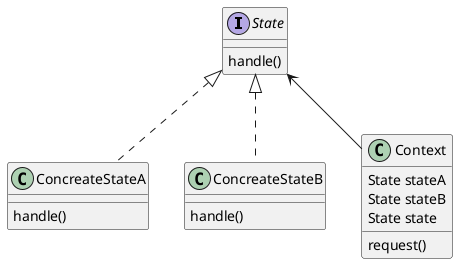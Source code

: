 @startuml

interface State{
    handle()
}

class ConcreateStateA{
    handle()
}

class ConcreateStateB{
    handle()
}

State <|.. ConcreateStateA
State <|.. ConcreateStateB

class Context{
    State stateA
    State stateB
    State state

    request()
}

State <-- Context


@enduml